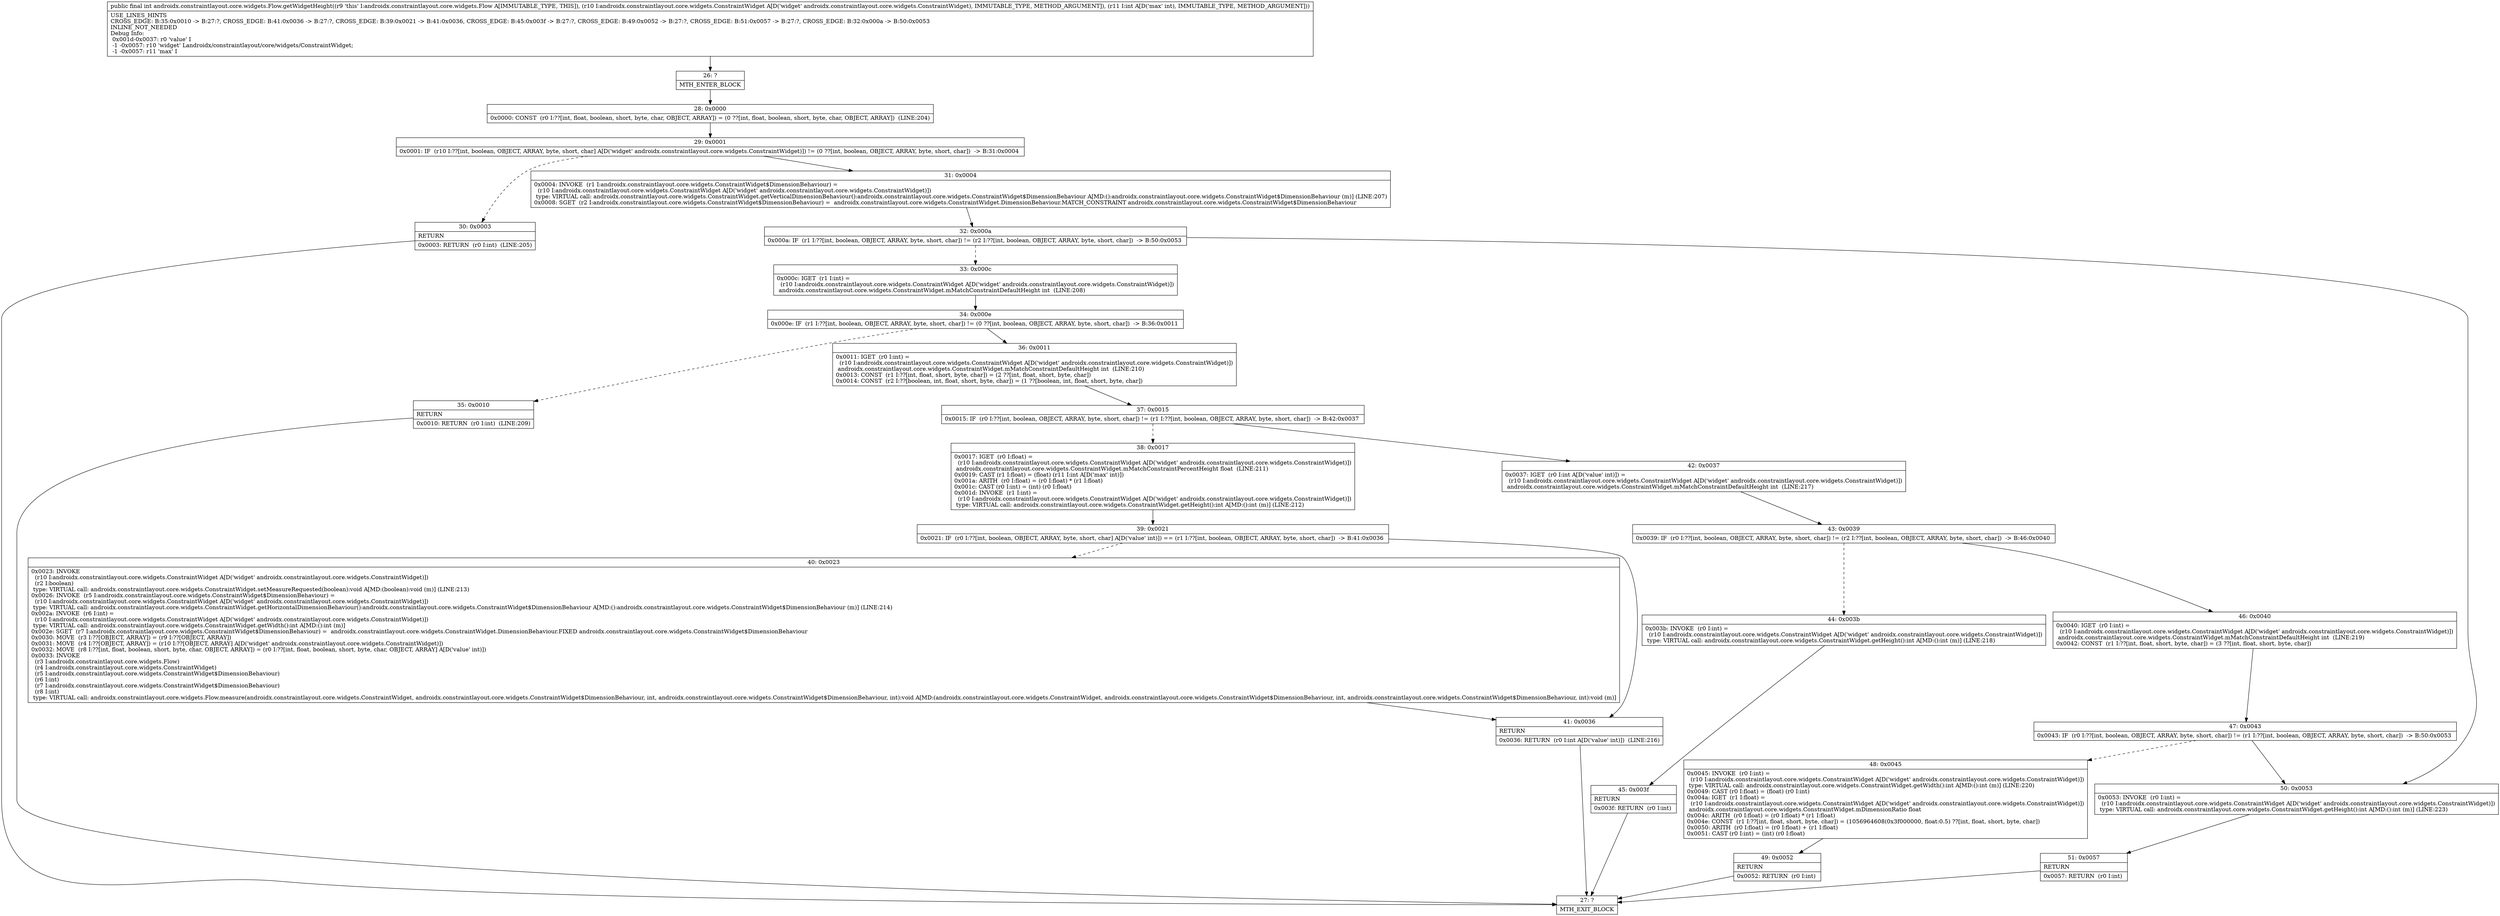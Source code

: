 digraph "CFG forandroidx.constraintlayout.core.widgets.Flow.getWidgetHeight(Landroidx\/constraintlayout\/core\/widgets\/ConstraintWidget;I)I" {
Node_26 [shape=record,label="{26\:\ ?|MTH_ENTER_BLOCK\l}"];
Node_28 [shape=record,label="{28\:\ 0x0000|0x0000: CONST  (r0 I:??[int, float, boolean, short, byte, char, OBJECT, ARRAY]) = (0 ??[int, float, boolean, short, byte, char, OBJECT, ARRAY])  (LINE:204)\l}"];
Node_29 [shape=record,label="{29\:\ 0x0001|0x0001: IF  (r10 I:??[int, boolean, OBJECT, ARRAY, byte, short, char] A[D('widget' androidx.constraintlayout.core.widgets.ConstraintWidget)]) != (0 ??[int, boolean, OBJECT, ARRAY, byte, short, char])  \-\> B:31:0x0004 \l}"];
Node_30 [shape=record,label="{30\:\ 0x0003|RETURN\l|0x0003: RETURN  (r0 I:int)  (LINE:205)\l}"];
Node_27 [shape=record,label="{27\:\ ?|MTH_EXIT_BLOCK\l}"];
Node_31 [shape=record,label="{31\:\ 0x0004|0x0004: INVOKE  (r1 I:androidx.constraintlayout.core.widgets.ConstraintWidget$DimensionBehaviour) = \l  (r10 I:androidx.constraintlayout.core.widgets.ConstraintWidget A[D('widget' androidx.constraintlayout.core.widgets.ConstraintWidget)])\l type: VIRTUAL call: androidx.constraintlayout.core.widgets.ConstraintWidget.getVerticalDimensionBehaviour():androidx.constraintlayout.core.widgets.ConstraintWidget$DimensionBehaviour A[MD:():androidx.constraintlayout.core.widgets.ConstraintWidget$DimensionBehaviour (m)] (LINE:207)\l0x0008: SGET  (r2 I:androidx.constraintlayout.core.widgets.ConstraintWidget$DimensionBehaviour) =  androidx.constraintlayout.core.widgets.ConstraintWidget.DimensionBehaviour.MATCH_CONSTRAINT androidx.constraintlayout.core.widgets.ConstraintWidget$DimensionBehaviour \l}"];
Node_32 [shape=record,label="{32\:\ 0x000a|0x000a: IF  (r1 I:??[int, boolean, OBJECT, ARRAY, byte, short, char]) != (r2 I:??[int, boolean, OBJECT, ARRAY, byte, short, char])  \-\> B:50:0x0053 \l}"];
Node_33 [shape=record,label="{33\:\ 0x000c|0x000c: IGET  (r1 I:int) = \l  (r10 I:androidx.constraintlayout.core.widgets.ConstraintWidget A[D('widget' androidx.constraintlayout.core.widgets.ConstraintWidget)])\l androidx.constraintlayout.core.widgets.ConstraintWidget.mMatchConstraintDefaultHeight int  (LINE:208)\l}"];
Node_34 [shape=record,label="{34\:\ 0x000e|0x000e: IF  (r1 I:??[int, boolean, OBJECT, ARRAY, byte, short, char]) != (0 ??[int, boolean, OBJECT, ARRAY, byte, short, char])  \-\> B:36:0x0011 \l}"];
Node_35 [shape=record,label="{35\:\ 0x0010|RETURN\l|0x0010: RETURN  (r0 I:int)  (LINE:209)\l}"];
Node_36 [shape=record,label="{36\:\ 0x0011|0x0011: IGET  (r0 I:int) = \l  (r10 I:androidx.constraintlayout.core.widgets.ConstraintWidget A[D('widget' androidx.constraintlayout.core.widgets.ConstraintWidget)])\l androidx.constraintlayout.core.widgets.ConstraintWidget.mMatchConstraintDefaultHeight int  (LINE:210)\l0x0013: CONST  (r1 I:??[int, float, short, byte, char]) = (2 ??[int, float, short, byte, char]) \l0x0014: CONST  (r2 I:??[boolean, int, float, short, byte, char]) = (1 ??[boolean, int, float, short, byte, char]) \l}"];
Node_37 [shape=record,label="{37\:\ 0x0015|0x0015: IF  (r0 I:??[int, boolean, OBJECT, ARRAY, byte, short, char]) != (r1 I:??[int, boolean, OBJECT, ARRAY, byte, short, char])  \-\> B:42:0x0037 \l}"];
Node_38 [shape=record,label="{38\:\ 0x0017|0x0017: IGET  (r0 I:float) = \l  (r10 I:androidx.constraintlayout.core.widgets.ConstraintWidget A[D('widget' androidx.constraintlayout.core.widgets.ConstraintWidget)])\l androidx.constraintlayout.core.widgets.ConstraintWidget.mMatchConstraintPercentHeight float  (LINE:211)\l0x0019: CAST (r1 I:float) = (float) (r11 I:int A[D('max' int)]) \l0x001a: ARITH  (r0 I:float) = (r0 I:float) * (r1 I:float) \l0x001c: CAST (r0 I:int) = (int) (r0 I:float) \l0x001d: INVOKE  (r1 I:int) = \l  (r10 I:androidx.constraintlayout.core.widgets.ConstraintWidget A[D('widget' androidx.constraintlayout.core.widgets.ConstraintWidget)])\l type: VIRTUAL call: androidx.constraintlayout.core.widgets.ConstraintWidget.getHeight():int A[MD:():int (m)] (LINE:212)\l}"];
Node_39 [shape=record,label="{39\:\ 0x0021|0x0021: IF  (r0 I:??[int, boolean, OBJECT, ARRAY, byte, short, char] A[D('value' int)]) == (r1 I:??[int, boolean, OBJECT, ARRAY, byte, short, char])  \-\> B:41:0x0036 \l}"];
Node_40 [shape=record,label="{40\:\ 0x0023|0x0023: INVOKE  \l  (r10 I:androidx.constraintlayout.core.widgets.ConstraintWidget A[D('widget' androidx.constraintlayout.core.widgets.ConstraintWidget)])\l  (r2 I:boolean)\l type: VIRTUAL call: androidx.constraintlayout.core.widgets.ConstraintWidget.setMeasureRequested(boolean):void A[MD:(boolean):void (m)] (LINE:213)\l0x0026: INVOKE  (r5 I:androidx.constraintlayout.core.widgets.ConstraintWidget$DimensionBehaviour) = \l  (r10 I:androidx.constraintlayout.core.widgets.ConstraintWidget A[D('widget' androidx.constraintlayout.core.widgets.ConstraintWidget)])\l type: VIRTUAL call: androidx.constraintlayout.core.widgets.ConstraintWidget.getHorizontalDimensionBehaviour():androidx.constraintlayout.core.widgets.ConstraintWidget$DimensionBehaviour A[MD:():androidx.constraintlayout.core.widgets.ConstraintWidget$DimensionBehaviour (m)] (LINE:214)\l0x002a: INVOKE  (r6 I:int) = \l  (r10 I:androidx.constraintlayout.core.widgets.ConstraintWidget A[D('widget' androidx.constraintlayout.core.widgets.ConstraintWidget)])\l type: VIRTUAL call: androidx.constraintlayout.core.widgets.ConstraintWidget.getWidth():int A[MD:():int (m)]\l0x002e: SGET  (r7 I:androidx.constraintlayout.core.widgets.ConstraintWidget$DimensionBehaviour) =  androidx.constraintlayout.core.widgets.ConstraintWidget.DimensionBehaviour.FIXED androidx.constraintlayout.core.widgets.ConstraintWidget$DimensionBehaviour \l0x0030: MOVE  (r3 I:??[OBJECT, ARRAY]) = (r9 I:??[OBJECT, ARRAY]) \l0x0031: MOVE  (r4 I:??[OBJECT, ARRAY]) = (r10 I:??[OBJECT, ARRAY] A[D('widget' androidx.constraintlayout.core.widgets.ConstraintWidget)]) \l0x0032: MOVE  (r8 I:??[int, float, boolean, short, byte, char, OBJECT, ARRAY]) = (r0 I:??[int, float, boolean, short, byte, char, OBJECT, ARRAY] A[D('value' int)]) \l0x0033: INVOKE  \l  (r3 I:androidx.constraintlayout.core.widgets.Flow)\l  (r4 I:androidx.constraintlayout.core.widgets.ConstraintWidget)\l  (r5 I:androidx.constraintlayout.core.widgets.ConstraintWidget$DimensionBehaviour)\l  (r6 I:int)\l  (r7 I:androidx.constraintlayout.core.widgets.ConstraintWidget$DimensionBehaviour)\l  (r8 I:int)\l type: VIRTUAL call: androidx.constraintlayout.core.widgets.Flow.measure(androidx.constraintlayout.core.widgets.ConstraintWidget, androidx.constraintlayout.core.widgets.ConstraintWidget$DimensionBehaviour, int, androidx.constraintlayout.core.widgets.ConstraintWidget$DimensionBehaviour, int):void A[MD:(androidx.constraintlayout.core.widgets.ConstraintWidget, androidx.constraintlayout.core.widgets.ConstraintWidget$DimensionBehaviour, int, androidx.constraintlayout.core.widgets.ConstraintWidget$DimensionBehaviour, int):void (m)]\l}"];
Node_41 [shape=record,label="{41\:\ 0x0036|RETURN\l|0x0036: RETURN  (r0 I:int A[D('value' int)])  (LINE:216)\l}"];
Node_42 [shape=record,label="{42\:\ 0x0037|0x0037: IGET  (r0 I:int A[D('value' int)]) = \l  (r10 I:androidx.constraintlayout.core.widgets.ConstraintWidget A[D('widget' androidx.constraintlayout.core.widgets.ConstraintWidget)])\l androidx.constraintlayout.core.widgets.ConstraintWidget.mMatchConstraintDefaultHeight int  (LINE:217)\l}"];
Node_43 [shape=record,label="{43\:\ 0x0039|0x0039: IF  (r0 I:??[int, boolean, OBJECT, ARRAY, byte, short, char]) != (r2 I:??[int, boolean, OBJECT, ARRAY, byte, short, char])  \-\> B:46:0x0040 \l}"];
Node_44 [shape=record,label="{44\:\ 0x003b|0x003b: INVOKE  (r0 I:int) = \l  (r10 I:androidx.constraintlayout.core.widgets.ConstraintWidget A[D('widget' androidx.constraintlayout.core.widgets.ConstraintWidget)])\l type: VIRTUAL call: androidx.constraintlayout.core.widgets.ConstraintWidget.getHeight():int A[MD:():int (m)] (LINE:218)\l}"];
Node_45 [shape=record,label="{45\:\ 0x003f|RETURN\l|0x003f: RETURN  (r0 I:int) \l}"];
Node_46 [shape=record,label="{46\:\ 0x0040|0x0040: IGET  (r0 I:int) = \l  (r10 I:androidx.constraintlayout.core.widgets.ConstraintWidget A[D('widget' androidx.constraintlayout.core.widgets.ConstraintWidget)])\l androidx.constraintlayout.core.widgets.ConstraintWidget.mMatchConstraintDefaultHeight int  (LINE:219)\l0x0042: CONST  (r1 I:??[int, float, short, byte, char]) = (3 ??[int, float, short, byte, char]) \l}"];
Node_47 [shape=record,label="{47\:\ 0x0043|0x0043: IF  (r0 I:??[int, boolean, OBJECT, ARRAY, byte, short, char]) != (r1 I:??[int, boolean, OBJECT, ARRAY, byte, short, char])  \-\> B:50:0x0053 \l}"];
Node_48 [shape=record,label="{48\:\ 0x0045|0x0045: INVOKE  (r0 I:int) = \l  (r10 I:androidx.constraintlayout.core.widgets.ConstraintWidget A[D('widget' androidx.constraintlayout.core.widgets.ConstraintWidget)])\l type: VIRTUAL call: androidx.constraintlayout.core.widgets.ConstraintWidget.getWidth():int A[MD:():int (m)] (LINE:220)\l0x0049: CAST (r0 I:float) = (float) (r0 I:int) \l0x004a: IGET  (r1 I:float) = \l  (r10 I:androidx.constraintlayout.core.widgets.ConstraintWidget A[D('widget' androidx.constraintlayout.core.widgets.ConstraintWidget)])\l androidx.constraintlayout.core.widgets.ConstraintWidget.mDimensionRatio float \l0x004c: ARITH  (r0 I:float) = (r0 I:float) * (r1 I:float) \l0x004e: CONST  (r1 I:??[int, float, short, byte, char]) = (1056964608(0x3f000000, float:0.5) ??[int, float, short, byte, char]) \l0x0050: ARITH  (r0 I:float) = (r0 I:float) + (r1 I:float) \l0x0051: CAST (r0 I:int) = (int) (r0 I:float) \l}"];
Node_49 [shape=record,label="{49\:\ 0x0052|RETURN\l|0x0052: RETURN  (r0 I:int) \l}"];
Node_50 [shape=record,label="{50\:\ 0x0053|0x0053: INVOKE  (r0 I:int) = \l  (r10 I:androidx.constraintlayout.core.widgets.ConstraintWidget A[D('widget' androidx.constraintlayout.core.widgets.ConstraintWidget)])\l type: VIRTUAL call: androidx.constraintlayout.core.widgets.ConstraintWidget.getHeight():int A[MD:():int (m)] (LINE:223)\l}"];
Node_51 [shape=record,label="{51\:\ 0x0057|RETURN\l|0x0057: RETURN  (r0 I:int) \l}"];
MethodNode[shape=record,label="{public final int androidx.constraintlayout.core.widgets.Flow.getWidgetHeight((r9 'this' I:androidx.constraintlayout.core.widgets.Flow A[IMMUTABLE_TYPE, THIS]), (r10 I:androidx.constraintlayout.core.widgets.ConstraintWidget A[D('widget' androidx.constraintlayout.core.widgets.ConstraintWidget), IMMUTABLE_TYPE, METHOD_ARGUMENT]), (r11 I:int A[D('max' int), IMMUTABLE_TYPE, METHOD_ARGUMENT]))  | USE_LINES_HINTS\lCROSS_EDGE: B:35:0x0010 \-\> B:27:?, CROSS_EDGE: B:41:0x0036 \-\> B:27:?, CROSS_EDGE: B:39:0x0021 \-\> B:41:0x0036, CROSS_EDGE: B:45:0x003f \-\> B:27:?, CROSS_EDGE: B:49:0x0052 \-\> B:27:?, CROSS_EDGE: B:51:0x0057 \-\> B:27:?, CROSS_EDGE: B:32:0x000a \-\> B:50:0x0053\lINLINE_NOT_NEEDED\lDebug Info:\l  0x001d\-0x0037: r0 'value' I\l  \-1 \-0x0057: r10 'widget' Landroidx\/constraintlayout\/core\/widgets\/ConstraintWidget;\l  \-1 \-0x0057: r11 'max' I\l}"];
MethodNode -> Node_26;Node_26 -> Node_28;
Node_28 -> Node_29;
Node_29 -> Node_30[style=dashed];
Node_29 -> Node_31;
Node_30 -> Node_27;
Node_31 -> Node_32;
Node_32 -> Node_33[style=dashed];
Node_32 -> Node_50;
Node_33 -> Node_34;
Node_34 -> Node_35[style=dashed];
Node_34 -> Node_36;
Node_35 -> Node_27;
Node_36 -> Node_37;
Node_37 -> Node_38[style=dashed];
Node_37 -> Node_42;
Node_38 -> Node_39;
Node_39 -> Node_40[style=dashed];
Node_39 -> Node_41;
Node_40 -> Node_41;
Node_41 -> Node_27;
Node_42 -> Node_43;
Node_43 -> Node_44[style=dashed];
Node_43 -> Node_46;
Node_44 -> Node_45;
Node_45 -> Node_27;
Node_46 -> Node_47;
Node_47 -> Node_48[style=dashed];
Node_47 -> Node_50;
Node_48 -> Node_49;
Node_49 -> Node_27;
Node_50 -> Node_51;
Node_51 -> Node_27;
}

